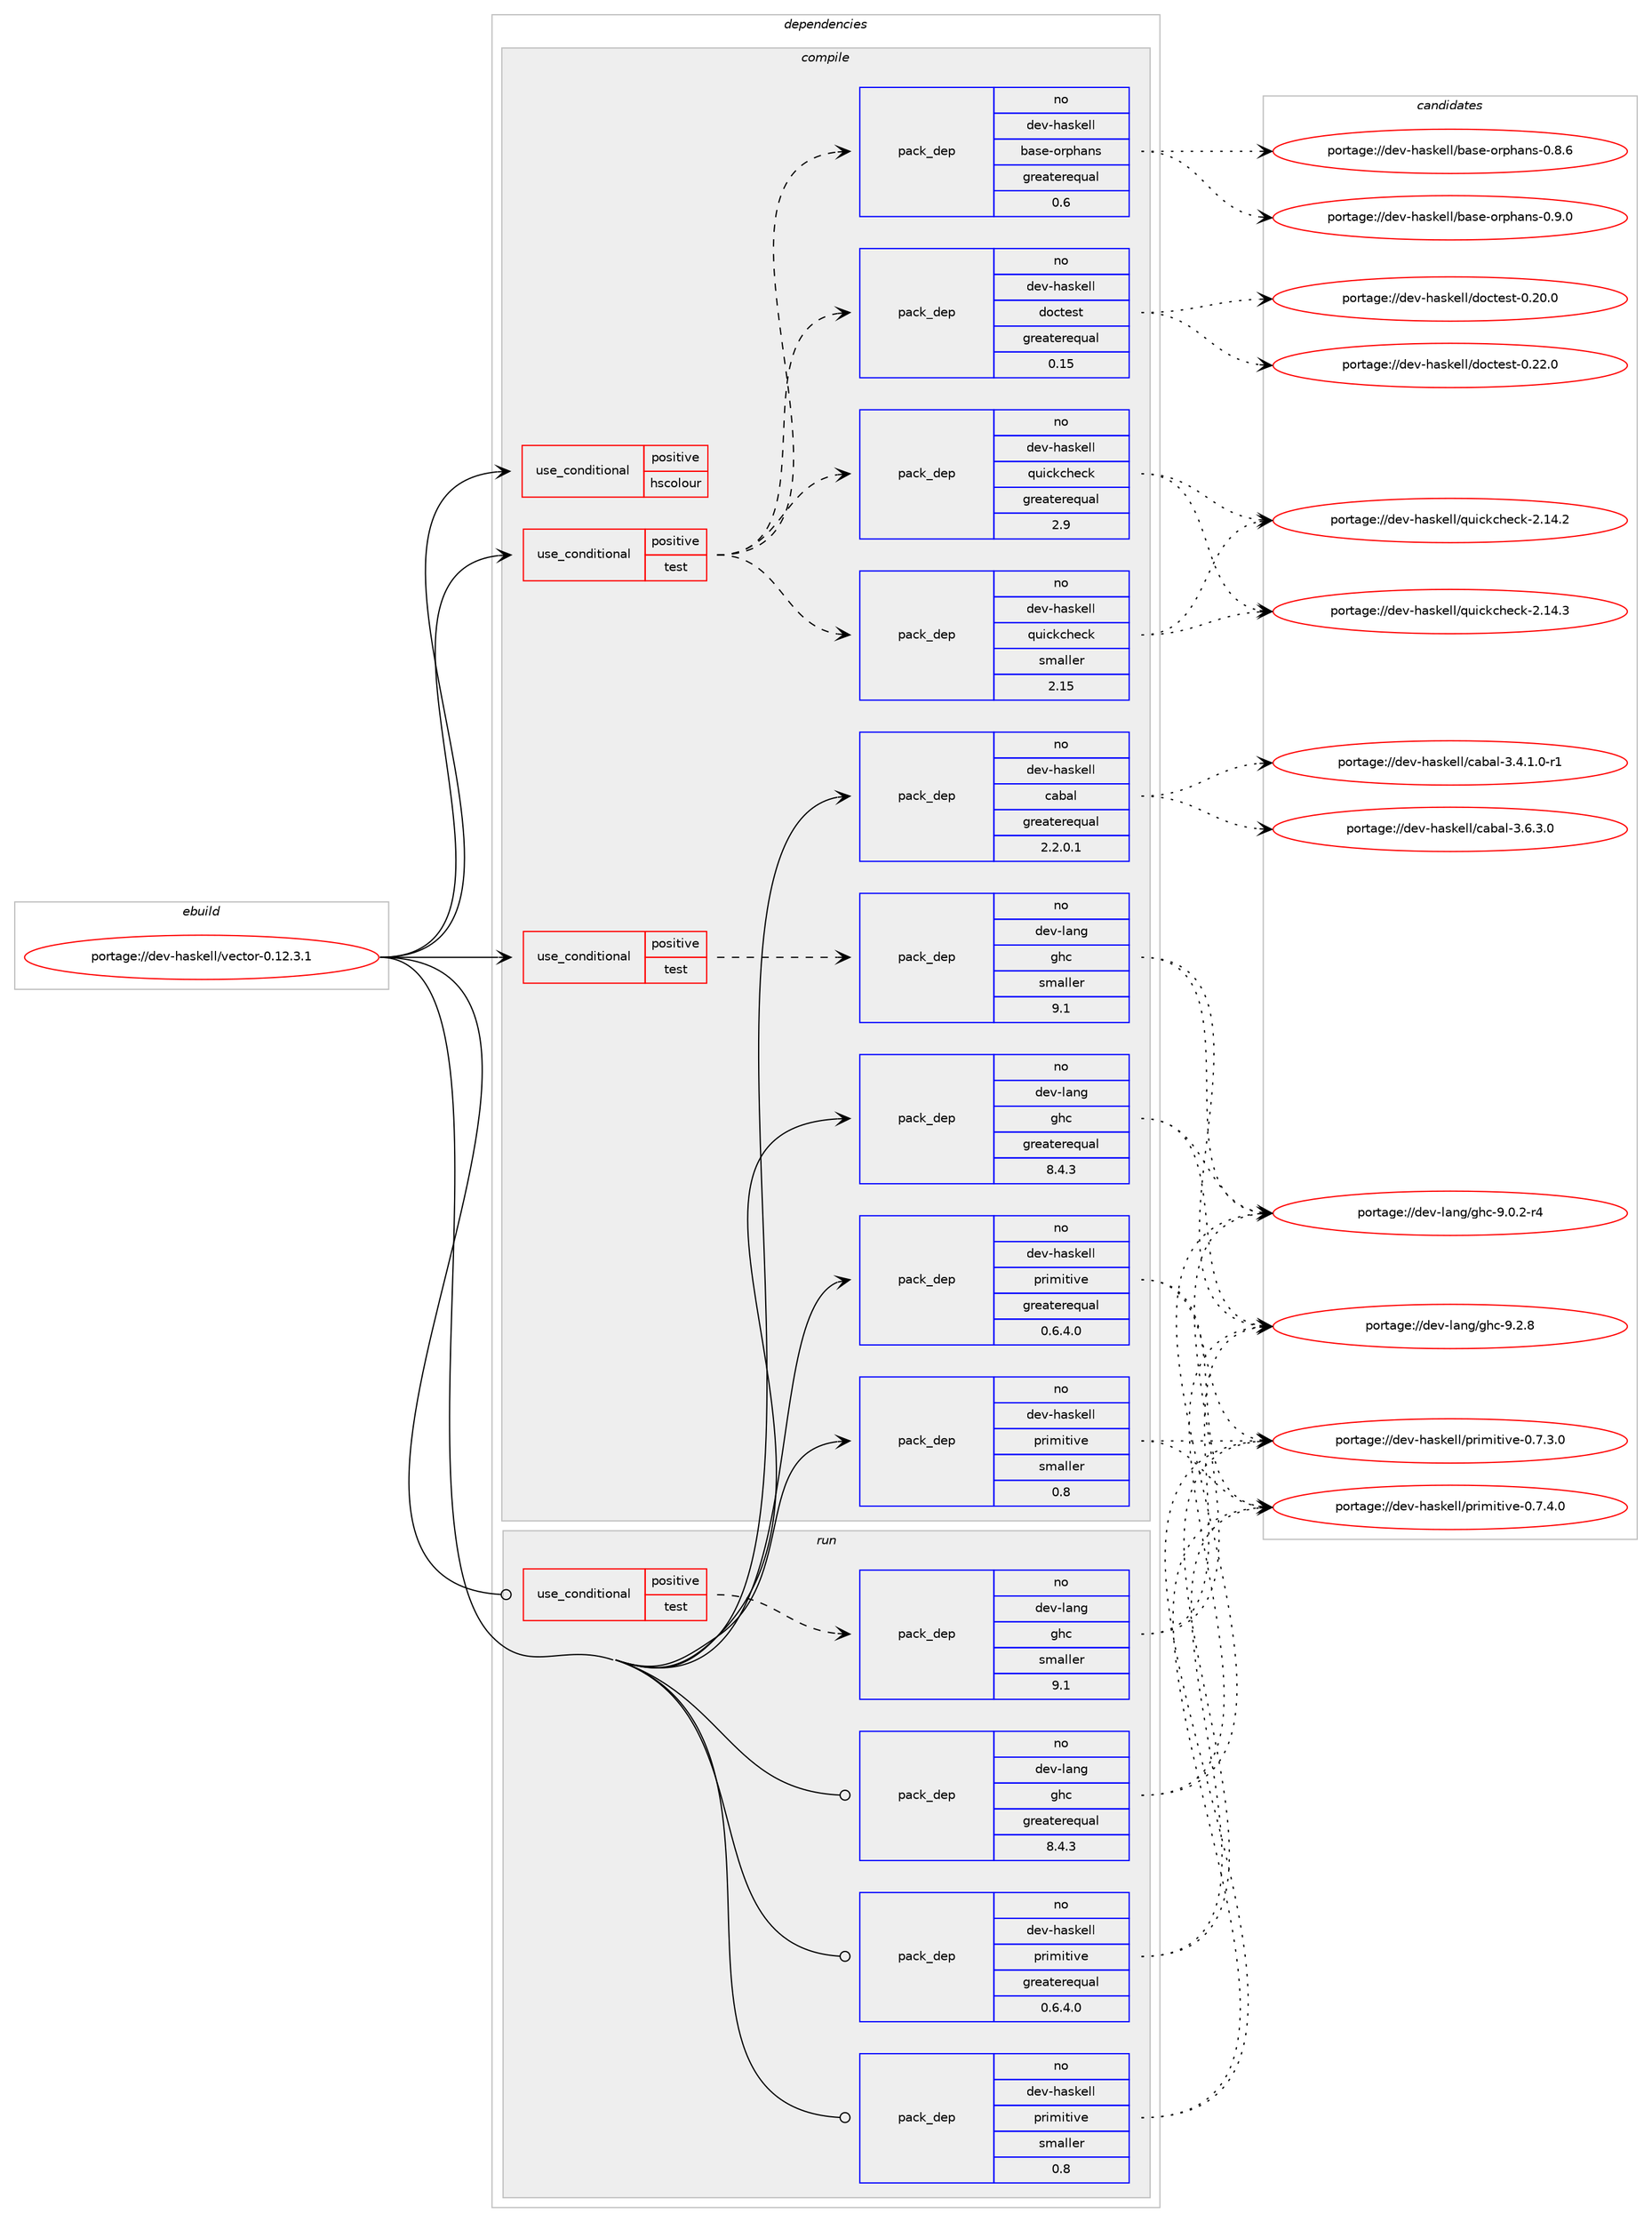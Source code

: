 digraph prolog {

# *************
# Graph options
# *************

newrank=true;
concentrate=true;
compound=true;
graph [rankdir=LR,fontname=Helvetica,fontsize=10,ranksep=1.5];#, ranksep=2.5, nodesep=0.2];
edge  [arrowhead=vee];
node  [fontname=Helvetica,fontsize=10];

# **********
# The ebuild
# **********

subgraph cluster_leftcol {
color=gray;
rank=same;
label=<<i>ebuild</i>>;
id [label="portage://dev-haskell/vector-0.12.3.1", color=red, width=4, href="../dev-haskell/vector-0.12.3.1.svg"];
}

# ****************
# The dependencies
# ****************

subgraph cluster_midcol {
color=gray;
label=<<i>dependencies</i>>;
subgraph cluster_compile {
fillcolor="#eeeeee";
style=filled;
label=<<i>compile</i>>;
subgraph cond20659 {
dependency45352 [label=<<TABLE BORDER="0" CELLBORDER="1" CELLSPACING="0" CELLPADDING="4"><TR><TD ROWSPAN="3" CELLPADDING="10">use_conditional</TD></TR><TR><TD>positive</TD></TR><TR><TD>hscolour</TD></TR></TABLE>>, shape=none, color=red];
# *** BEGIN UNKNOWN DEPENDENCY TYPE (TODO) ***
# dependency45352 -> package_dependency(portage://dev-haskell/vector-0.12.3.1,install,no,dev-haskell,hscolour,none,[,,],[],[])
# *** END UNKNOWN DEPENDENCY TYPE (TODO) ***

}
id:e -> dependency45352:w [weight=20,style="solid",arrowhead="vee"];
subgraph cond20660 {
dependency45353 [label=<<TABLE BORDER="0" CELLBORDER="1" CELLSPACING="0" CELLPADDING="4"><TR><TD ROWSPAN="3" CELLPADDING="10">use_conditional</TD></TR><TR><TD>positive</TD></TR><TR><TD>test</TD></TR></TABLE>>, shape=none, color=red];
subgraph pack23673 {
dependency45354 [label=<<TABLE BORDER="0" CELLBORDER="1" CELLSPACING="0" CELLPADDING="4" WIDTH="220"><TR><TD ROWSPAN="6" CELLPADDING="30">pack_dep</TD></TR><TR><TD WIDTH="110">no</TD></TR><TR><TD>dev-haskell</TD></TR><TR><TD>base-orphans</TD></TR><TR><TD>greaterequal</TD></TR><TR><TD>0.6</TD></TR></TABLE>>, shape=none, color=blue];
}
dependency45353:e -> dependency45354:w [weight=20,style="dashed",arrowhead="vee"];
# *** BEGIN UNKNOWN DEPENDENCY TYPE (TODO) ***
# dependency45353 -> package_dependency(portage://dev-haskell/vector-0.12.3.1,install,no,dev-haskell,base-compat,none,[,,],[],[])
# *** END UNKNOWN DEPENDENCY TYPE (TODO) ***

subgraph pack23674 {
dependency45355 [label=<<TABLE BORDER="0" CELLBORDER="1" CELLSPACING="0" CELLPADDING="4" WIDTH="220"><TR><TD ROWSPAN="6" CELLPADDING="30">pack_dep</TD></TR><TR><TD WIDTH="110">no</TD></TR><TR><TD>dev-haskell</TD></TR><TR><TD>doctest</TD></TR><TR><TD>greaterequal</TD></TR><TR><TD>0.15</TD></TR></TABLE>>, shape=none, color=blue];
}
dependency45353:e -> dependency45355:w [weight=20,style="dashed",arrowhead="vee"];
# *** BEGIN UNKNOWN DEPENDENCY TYPE (TODO) ***
# dependency45353 -> package_dependency(portage://dev-haskell/vector-0.12.3.1,install,no,dev-haskell,hunit,none,[,,],[],[])
# *** END UNKNOWN DEPENDENCY TYPE (TODO) ***

subgraph pack23675 {
dependency45356 [label=<<TABLE BORDER="0" CELLBORDER="1" CELLSPACING="0" CELLPADDING="4" WIDTH="220"><TR><TD ROWSPAN="6" CELLPADDING="30">pack_dep</TD></TR><TR><TD WIDTH="110">no</TD></TR><TR><TD>dev-haskell</TD></TR><TR><TD>quickcheck</TD></TR><TR><TD>greaterequal</TD></TR><TR><TD>2.9</TD></TR></TABLE>>, shape=none, color=blue];
}
dependency45353:e -> dependency45356:w [weight=20,style="dashed",arrowhead="vee"];
subgraph pack23676 {
dependency45357 [label=<<TABLE BORDER="0" CELLBORDER="1" CELLSPACING="0" CELLPADDING="4" WIDTH="220"><TR><TD ROWSPAN="6" CELLPADDING="30">pack_dep</TD></TR><TR><TD WIDTH="110">no</TD></TR><TR><TD>dev-haskell</TD></TR><TR><TD>quickcheck</TD></TR><TR><TD>smaller</TD></TR><TR><TD>2.15</TD></TR></TABLE>>, shape=none, color=blue];
}
dependency45353:e -> dependency45357:w [weight=20,style="dashed",arrowhead="vee"];
# *** BEGIN UNKNOWN DEPENDENCY TYPE (TODO) ***
# dependency45353 -> package_dependency(portage://dev-haskell/vector-0.12.3.1,install,no,dev-haskell,random,none,[,,],[],[])
# *** END UNKNOWN DEPENDENCY TYPE (TODO) ***

# *** BEGIN UNKNOWN DEPENDENCY TYPE (TODO) ***
# dependency45353 -> package_dependency(portage://dev-haskell/vector-0.12.3.1,install,no,dev-haskell,tasty,none,[,,],[],[])
# *** END UNKNOWN DEPENDENCY TYPE (TODO) ***

# *** BEGIN UNKNOWN DEPENDENCY TYPE (TODO) ***
# dependency45353 -> package_dependency(portage://dev-haskell/vector-0.12.3.1,install,no,dev-haskell,tasty-hunit,none,[,,],[],[])
# *** END UNKNOWN DEPENDENCY TYPE (TODO) ***

# *** BEGIN UNKNOWN DEPENDENCY TYPE (TODO) ***
# dependency45353 -> package_dependency(portage://dev-haskell/vector-0.12.3.1,install,no,dev-haskell,tasty-quickcheck,none,[,,],[],[])
# *** END UNKNOWN DEPENDENCY TYPE (TODO) ***

}
id:e -> dependency45353:w [weight=20,style="solid",arrowhead="vee"];
subgraph cond20661 {
dependency45358 [label=<<TABLE BORDER="0" CELLBORDER="1" CELLSPACING="0" CELLPADDING="4"><TR><TD ROWSPAN="3" CELLPADDING="10">use_conditional</TD></TR><TR><TD>positive</TD></TR><TR><TD>test</TD></TR></TABLE>>, shape=none, color=red];
subgraph pack23677 {
dependency45359 [label=<<TABLE BORDER="0" CELLBORDER="1" CELLSPACING="0" CELLPADDING="4" WIDTH="220"><TR><TD ROWSPAN="6" CELLPADDING="30">pack_dep</TD></TR><TR><TD WIDTH="110">no</TD></TR><TR><TD>dev-lang</TD></TR><TR><TD>ghc</TD></TR><TR><TD>smaller</TD></TR><TR><TD>9.1</TD></TR></TABLE>>, shape=none, color=blue];
}
dependency45358:e -> dependency45359:w [weight=20,style="dashed",arrowhead="vee"];
}
id:e -> dependency45358:w [weight=20,style="solid",arrowhead="vee"];
subgraph pack23678 {
dependency45360 [label=<<TABLE BORDER="0" CELLBORDER="1" CELLSPACING="0" CELLPADDING="4" WIDTH="220"><TR><TD ROWSPAN="6" CELLPADDING="30">pack_dep</TD></TR><TR><TD WIDTH="110">no</TD></TR><TR><TD>dev-haskell</TD></TR><TR><TD>cabal</TD></TR><TR><TD>greaterequal</TD></TR><TR><TD>2.2.0.1</TD></TR></TABLE>>, shape=none, color=blue];
}
id:e -> dependency45360:w [weight=20,style="solid",arrowhead="vee"];
# *** BEGIN UNKNOWN DEPENDENCY TYPE (TODO) ***
# id -> package_dependency(portage://dev-haskell/vector-0.12.3.1,install,no,dev-haskell,cabal-doctest,none,[,,],[],[])
# *** END UNKNOWN DEPENDENCY TYPE (TODO) ***

subgraph pack23679 {
dependency45361 [label=<<TABLE BORDER="0" CELLBORDER="1" CELLSPACING="0" CELLPADDING="4" WIDTH="220"><TR><TD ROWSPAN="6" CELLPADDING="30">pack_dep</TD></TR><TR><TD WIDTH="110">no</TD></TR><TR><TD>dev-haskell</TD></TR><TR><TD>primitive</TD></TR><TR><TD>greaterequal</TD></TR><TR><TD>0.6.4.0</TD></TR></TABLE>>, shape=none, color=blue];
}
id:e -> dependency45361:w [weight=20,style="solid",arrowhead="vee"];
subgraph pack23680 {
dependency45362 [label=<<TABLE BORDER="0" CELLBORDER="1" CELLSPACING="0" CELLPADDING="4" WIDTH="220"><TR><TD ROWSPAN="6" CELLPADDING="30">pack_dep</TD></TR><TR><TD WIDTH="110">no</TD></TR><TR><TD>dev-haskell</TD></TR><TR><TD>primitive</TD></TR><TR><TD>smaller</TD></TR><TR><TD>0.8</TD></TR></TABLE>>, shape=none, color=blue];
}
id:e -> dependency45362:w [weight=20,style="solid",arrowhead="vee"];
subgraph pack23681 {
dependency45363 [label=<<TABLE BORDER="0" CELLBORDER="1" CELLSPACING="0" CELLPADDING="4" WIDTH="220"><TR><TD ROWSPAN="6" CELLPADDING="30">pack_dep</TD></TR><TR><TD WIDTH="110">no</TD></TR><TR><TD>dev-lang</TD></TR><TR><TD>ghc</TD></TR><TR><TD>greaterequal</TD></TR><TR><TD>8.4.3</TD></TR></TABLE>>, shape=none, color=blue];
}
id:e -> dependency45363:w [weight=20,style="solid",arrowhead="vee"];
}
subgraph cluster_compileandrun {
fillcolor="#eeeeee";
style=filled;
label=<<i>compile and run</i>>;
}
subgraph cluster_run {
fillcolor="#eeeeee";
style=filled;
label=<<i>run</i>>;
subgraph cond20662 {
dependency45364 [label=<<TABLE BORDER="0" CELLBORDER="1" CELLSPACING="0" CELLPADDING="4"><TR><TD ROWSPAN="3" CELLPADDING="10">use_conditional</TD></TR><TR><TD>positive</TD></TR><TR><TD>test</TD></TR></TABLE>>, shape=none, color=red];
subgraph pack23682 {
dependency45365 [label=<<TABLE BORDER="0" CELLBORDER="1" CELLSPACING="0" CELLPADDING="4" WIDTH="220"><TR><TD ROWSPAN="6" CELLPADDING="30">pack_dep</TD></TR><TR><TD WIDTH="110">no</TD></TR><TR><TD>dev-lang</TD></TR><TR><TD>ghc</TD></TR><TR><TD>smaller</TD></TR><TR><TD>9.1</TD></TR></TABLE>>, shape=none, color=blue];
}
dependency45364:e -> dependency45365:w [weight=20,style="dashed",arrowhead="vee"];
}
id:e -> dependency45364:w [weight=20,style="solid",arrowhead="odot"];
subgraph pack23683 {
dependency45366 [label=<<TABLE BORDER="0" CELLBORDER="1" CELLSPACING="0" CELLPADDING="4" WIDTH="220"><TR><TD ROWSPAN="6" CELLPADDING="30">pack_dep</TD></TR><TR><TD WIDTH="110">no</TD></TR><TR><TD>dev-haskell</TD></TR><TR><TD>primitive</TD></TR><TR><TD>greaterequal</TD></TR><TR><TD>0.6.4.0</TD></TR></TABLE>>, shape=none, color=blue];
}
id:e -> dependency45366:w [weight=20,style="solid",arrowhead="odot"];
subgraph pack23684 {
dependency45367 [label=<<TABLE BORDER="0" CELLBORDER="1" CELLSPACING="0" CELLPADDING="4" WIDTH="220"><TR><TD ROWSPAN="6" CELLPADDING="30">pack_dep</TD></TR><TR><TD WIDTH="110">no</TD></TR><TR><TD>dev-haskell</TD></TR><TR><TD>primitive</TD></TR><TR><TD>smaller</TD></TR><TR><TD>0.8</TD></TR></TABLE>>, shape=none, color=blue];
}
id:e -> dependency45367:w [weight=20,style="solid",arrowhead="odot"];
subgraph pack23685 {
dependency45368 [label=<<TABLE BORDER="0" CELLBORDER="1" CELLSPACING="0" CELLPADDING="4" WIDTH="220"><TR><TD ROWSPAN="6" CELLPADDING="30">pack_dep</TD></TR><TR><TD WIDTH="110">no</TD></TR><TR><TD>dev-lang</TD></TR><TR><TD>ghc</TD></TR><TR><TD>greaterequal</TD></TR><TR><TD>8.4.3</TD></TR></TABLE>>, shape=none, color=blue];
}
id:e -> dependency45368:w [weight=20,style="solid",arrowhead="odot"];
# *** BEGIN UNKNOWN DEPENDENCY TYPE (TODO) ***
# id -> package_dependency(portage://dev-haskell/vector-0.12.3.1,run,no,dev-lang,ghc,none,[,,],any_same_slot,[use(optenable(profile),none)])
# *** END UNKNOWN DEPENDENCY TYPE (TODO) ***

}
}

# **************
# The candidates
# **************

subgraph cluster_choices {
rank=same;
color=gray;
label=<<i>candidates</i>>;

subgraph choice23673 {
color=black;
nodesep=1;
choice10010111845104971151071011081084798971151014511111411210497110115454846564654 [label="portage://dev-haskell/base-orphans-0.8.6", color=red, width=4,href="../dev-haskell/base-orphans-0.8.6.svg"];
choice10010111845104971151071011081084798971151014511111411210497110115454846574648 [label="portage://dev-haskell/base-orphans-0.9.0", color=red, width=4,href="../dev-haskell/base-orphans-0.9.0.svg"];
dependency45354:e -> choice10010111845104971151071011081084798971151014511111411210497110115454846564654:w [style=dotted,weight="100"];
dependency45354:e -> choice10010111845104971151071011081084798971151014511111411210497110115454846574648:w [style=dotted,weight="100"];
}
subgraph choice23674 {
color=black;
nodesep=1;
choice1001011184510497115107101108108471001119911610111511645484650484648 [label="portage://dev-haskell/doctest-0.20.0", color=red, width=4,href="../dev-haskell/doctest-0.20.0.svg"];
choice1001011184510497115107101108108471001119911610111511645484650504648 [label="portage://dev-haskell/doctest-0.22.0", color=red, width=4,href="../dev-haskell/doctest-0.22.0.svg"];
dependency45355:e -> choice1001011184510497115107101108108471001119911610111511645484650484648:w [style=dotted,weight="100"];
dependency45355:e -> choice1001011184510497115107101108108471001119911610111511645484650504648:w [style=dotted,weight="100"];
}
subgraph choice23675 {
color=black;
nodesep=1;
choice10010111845104971151071011081084711311710599107991041019910745504649524650 [label="portage://dev-haskell/quickcheck-2.14.2", color=red, width=4,href="../dev-haskell/quickcheck-2.14.2.svg"];
choice10010111845104971151071011081084711311710599107991041019910745504649524651 [label="portage://dev-haskell/quickcheck-2.14.3", color=red, width=4,href="../dev-haskell/quickcheck-2.14.3.svg"];
dependency45356:e -> choice10010111845104971151071011081084711311710599107991041019910745504649524650:w [style=dotted,weight="100"];
dependency45356:e -> choice10010111845104971151071011081084711311710599107991041019910745504649524651:w [style=dotted,weight="100"];
}
subgraph choice23676 {
color=black;
nodesep=1;
choice10010111845104971151071011081084711311710599107991041019910745504649524650 [label="portage://dev-haskell/quickcheck-2.14.2", color=red, width=4,href="../dev-haskell/quickcheck-2.14.2.svg"];
choice10010111845104971151071011081084711311710599107991041019910745504649524651 [label="portage://dev-haskell/quickcheck-2.14.3", color=red, width=4,href="../dev-haskell/quickcheck-2.14.3.svg"];
dependency45357:e -> choice10010111845104971151071011081084711311710599107991041019910745504649524650:w [style=dotted,weight="100"];
dependency45357:e -> choice10010111845104971151071011081084711311710599107991041019910745504649524651:w [style=dotted,weight="100"];
}
subgraph choice23677 {
color=black;
nodesep=1;
choice100101118451089711010347103104994557464846504511452 [label="portage://dev-lang/ghc-9.0.2-r4", color=red, width=4,href="../dev-lang/ghc-9.0.2-r4.svg"];
choice10010111845108971101034710310499455746504656 [label="portage://dev-lang/ghc-9.2.8", color=red, width=4,href="../dev-lang/ghc-9.2.8.svg"];
dependency45359:e -> choice100101118451089711010347103104994557464846504511452:w [style=dotted,weight="100"];
dependency45359:e -> choice10010111845108971101034710310499455746504656:w [style=dotted,weight="100"];
}
subgraph choice23678 {
color=black;
nodesep=1;
choice1001011184510497115107101108108479997989710845514652464946484511449 [label="portage://dev-haskell/cabal-3.4.1.0-r1", color=red, width=4,href="../dev-haskell/cabal-3.4.1.0-r1.svg"];
choice100101118451049711510710110810847999798971084551465446514648 [label="portage://dev-haskell/cabal-3.6.3.0", color=red, width=4,href="../dev-haskell/cabal-3.6.3.0.svg"];
dependency45360:e -> choice1001011184510497115107101108108479997989710845514652464946484511449:w [style=dotted,weight="100"];
dependency45360:e -> choice100101118451049711510710110810847999798971084551465446514648:w [style=dotted,weight="100"];
}
subgraph choice23679 {
color=black;
nodesep=1;
choice1001011184510497115107101108108471121141051091051161051181014548465546514648 [label="portage://dev-haskell/primitive-0.7.3.0", color=red, width=4,href="../dev-haskell/primitive-0.7.3.0.svg"];
choice1001011184510497115107101108108471121141051091051161051181014548465546524648 [label="portage://dev-haskell/primitive-0.7.4.0", color=red, width=4,href="../dev-haskell/primitive-0.7.4.0.svg"];
dependency45361:e -> choice1001011184510497115107101108108471121141051091051161051181014548465546514648:w [style=dotted,weight="100"];
dependency45361:e -> choice1001011184510497115107101108108471121141051091051161051181014548465546524648:w [style=dotted,weight="100"];
}
subgraph choice23680 {
color=black;
nodesep=1;
choice1001011184510497115107101108108471121141051091051161051181014548465546514648 [label="portage://dev-haskell/primitive-0.7.3.0", color=red, width=4,href="../dev-haskell/primitive-0.7.3.0.svg"];
choice1001011184510497115107101108108471121141051091051161051181014548465546524648 [label="portage://dev-haskell/primitive-0.7.4.0", color=red, width=4,href="../dev-haskell/primitive-0.7.4.0.svg"];
dependency45362:e -> choice1001011184510497115107101108108471121141051091051161051181014548465546514648:w [style=dotted,weight="100"];
dependency45362:e -> choice1001011184510497115107101108108471121141051091051161051181014548465546524648:w [style=dotted,weight="100"];
}
subgraph choice23681 {
color=black;
nodesep=1;
choice100101118451089711010347103104994557464846504511452 [label="portage://dev-lang/ghc-9.0.2-r4", color=red, width=4,href="../dev-lang/ghc-9.0.2-r4.svg"];
choice10010111845108971101034710310499455746504656 [label="portage://dev-lang/ghc-9.2.8", color=red, width=4,href="../dev-lang/ghc-9.2.8.svg"];
dependency45363:e -> choice100101118451089711010347103104994557464846504511452:w [style=dotted,weight="100"];
dependency45363:e -> choice10010111845108971101034710310499455746504656:w [style=dotted,weight="100"];
}
subgraph choice23682 {
color=black;
nodesep=1;
choice100101118451089711010347103104994557464846504511452 [label="portage://dev-lang/ghc-9.0.2-r4", color=red, width=4,href="../dev-lang/ghc-9.0.2-r4.svg"];
choice10010111845108971101034710310499455746504656 [label="portage://dev-lang/ghc-9.2.8", color=red, width=4,href="../dev-lang/ghc-9.2.8.svg"];
dependency45365:e -> choice100101118451089711010347103104994557464846504511452:w [style=dotted,weight="100"];
dependency45365:e -> choice10010111845108971101034710310499455746504656:w [style=dotted,weight="100"];
}
subgraph choice23683 {
color=black;
nodesep=1;
choice1001011184510497115107101108108471121141051091051161051181014548465546514648 [label="portage://dev-haskell/primitive-0.7.3.0", color=red, width=4,href="../dev-haskell/primitive-0.7.3.0.svg"];
choice1001011184510497115107101108108471121141051091051161051181014548465546524648 [label="portage://dev-haskell/primitive-0.7.4.0", color=red, width=4,href="../dev-haskell/primitive-0.7.4.0.svg"];
dependency45366:e -> choice1001011184510497115107101108108471121141051091051161051181014548465546514648:w [style=dotted,weight="100"];
dependency45366:e -> choice1001011184510497115107101108108471121141051091051161051181014548465546524648:w [style=dotted,weight="100"];
}
subgraph choice23684 {
color=black;
nodesep=1;
choice1001011184510497115107101108108471121141051091051161051181014548465546514648 [label="portage://dev-haskell/primitive-0.7.3.0", color=red, width=4,href="../dev-haskell/primitive-0.7.3.0.svg"];
choice1001011184510497115107101108108471121141051091051161051181014548465546524648 [label="portage://dev-haskell/primitive-0.7.4.0", color=red, width=4,href="../dev-haskell/primitive-0.7.4.0.svg"];
dependency45367:e -> choice1001011184510497115107101108108471121141051091051161051181014548465546514648:w [style=dotted,weight="100"];
dependency45367:e -> choice1001011184510497115107101108108471121141051091051161051181014548465546524648:w [style=dotted,weight="100"];
}
subgraph choice23685 {
color=black;
nodesep=1;
choice100101118451089711010347103104994557464846504511452 [label="portage://dev-lang/ghc-9.0.2-r4", color=red, width=4,href="../dev-lang/ghc-9.0.2-r4.svg"];
choice10010111845108971101034710310499455746504656 [label="portage://dev-lang/ghc-9.2.8", color=red, width=4,href="../dev-lang/ghc-9.2.8.svg"];
dependency45368:e -> choice100101118451089711010347103104994557464846504511452:w [style=dotted,weight="100"];
dependency45368:e -> choice10010111845108971101034710310499455746504656:w [style=dotted,weight="100"];
}
}

}
